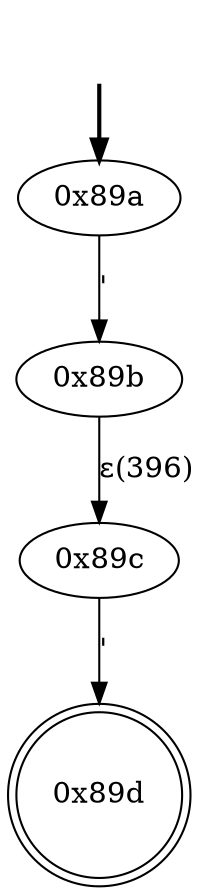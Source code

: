 digraph {
	fake [style=invisible]
	"0x89a" [root=true]
	"0x89b"
	"0x89c"
	"0x89d" [shape=doublecircle]
	fake -> "0x89a" [style=bold]
	"0x89a" -> "0x89b" [label="'"]
	"0x89c" -> "0x89d" [label="'"]
	"0x89b" -> "0x89c" [label="ε(396)"]
}

